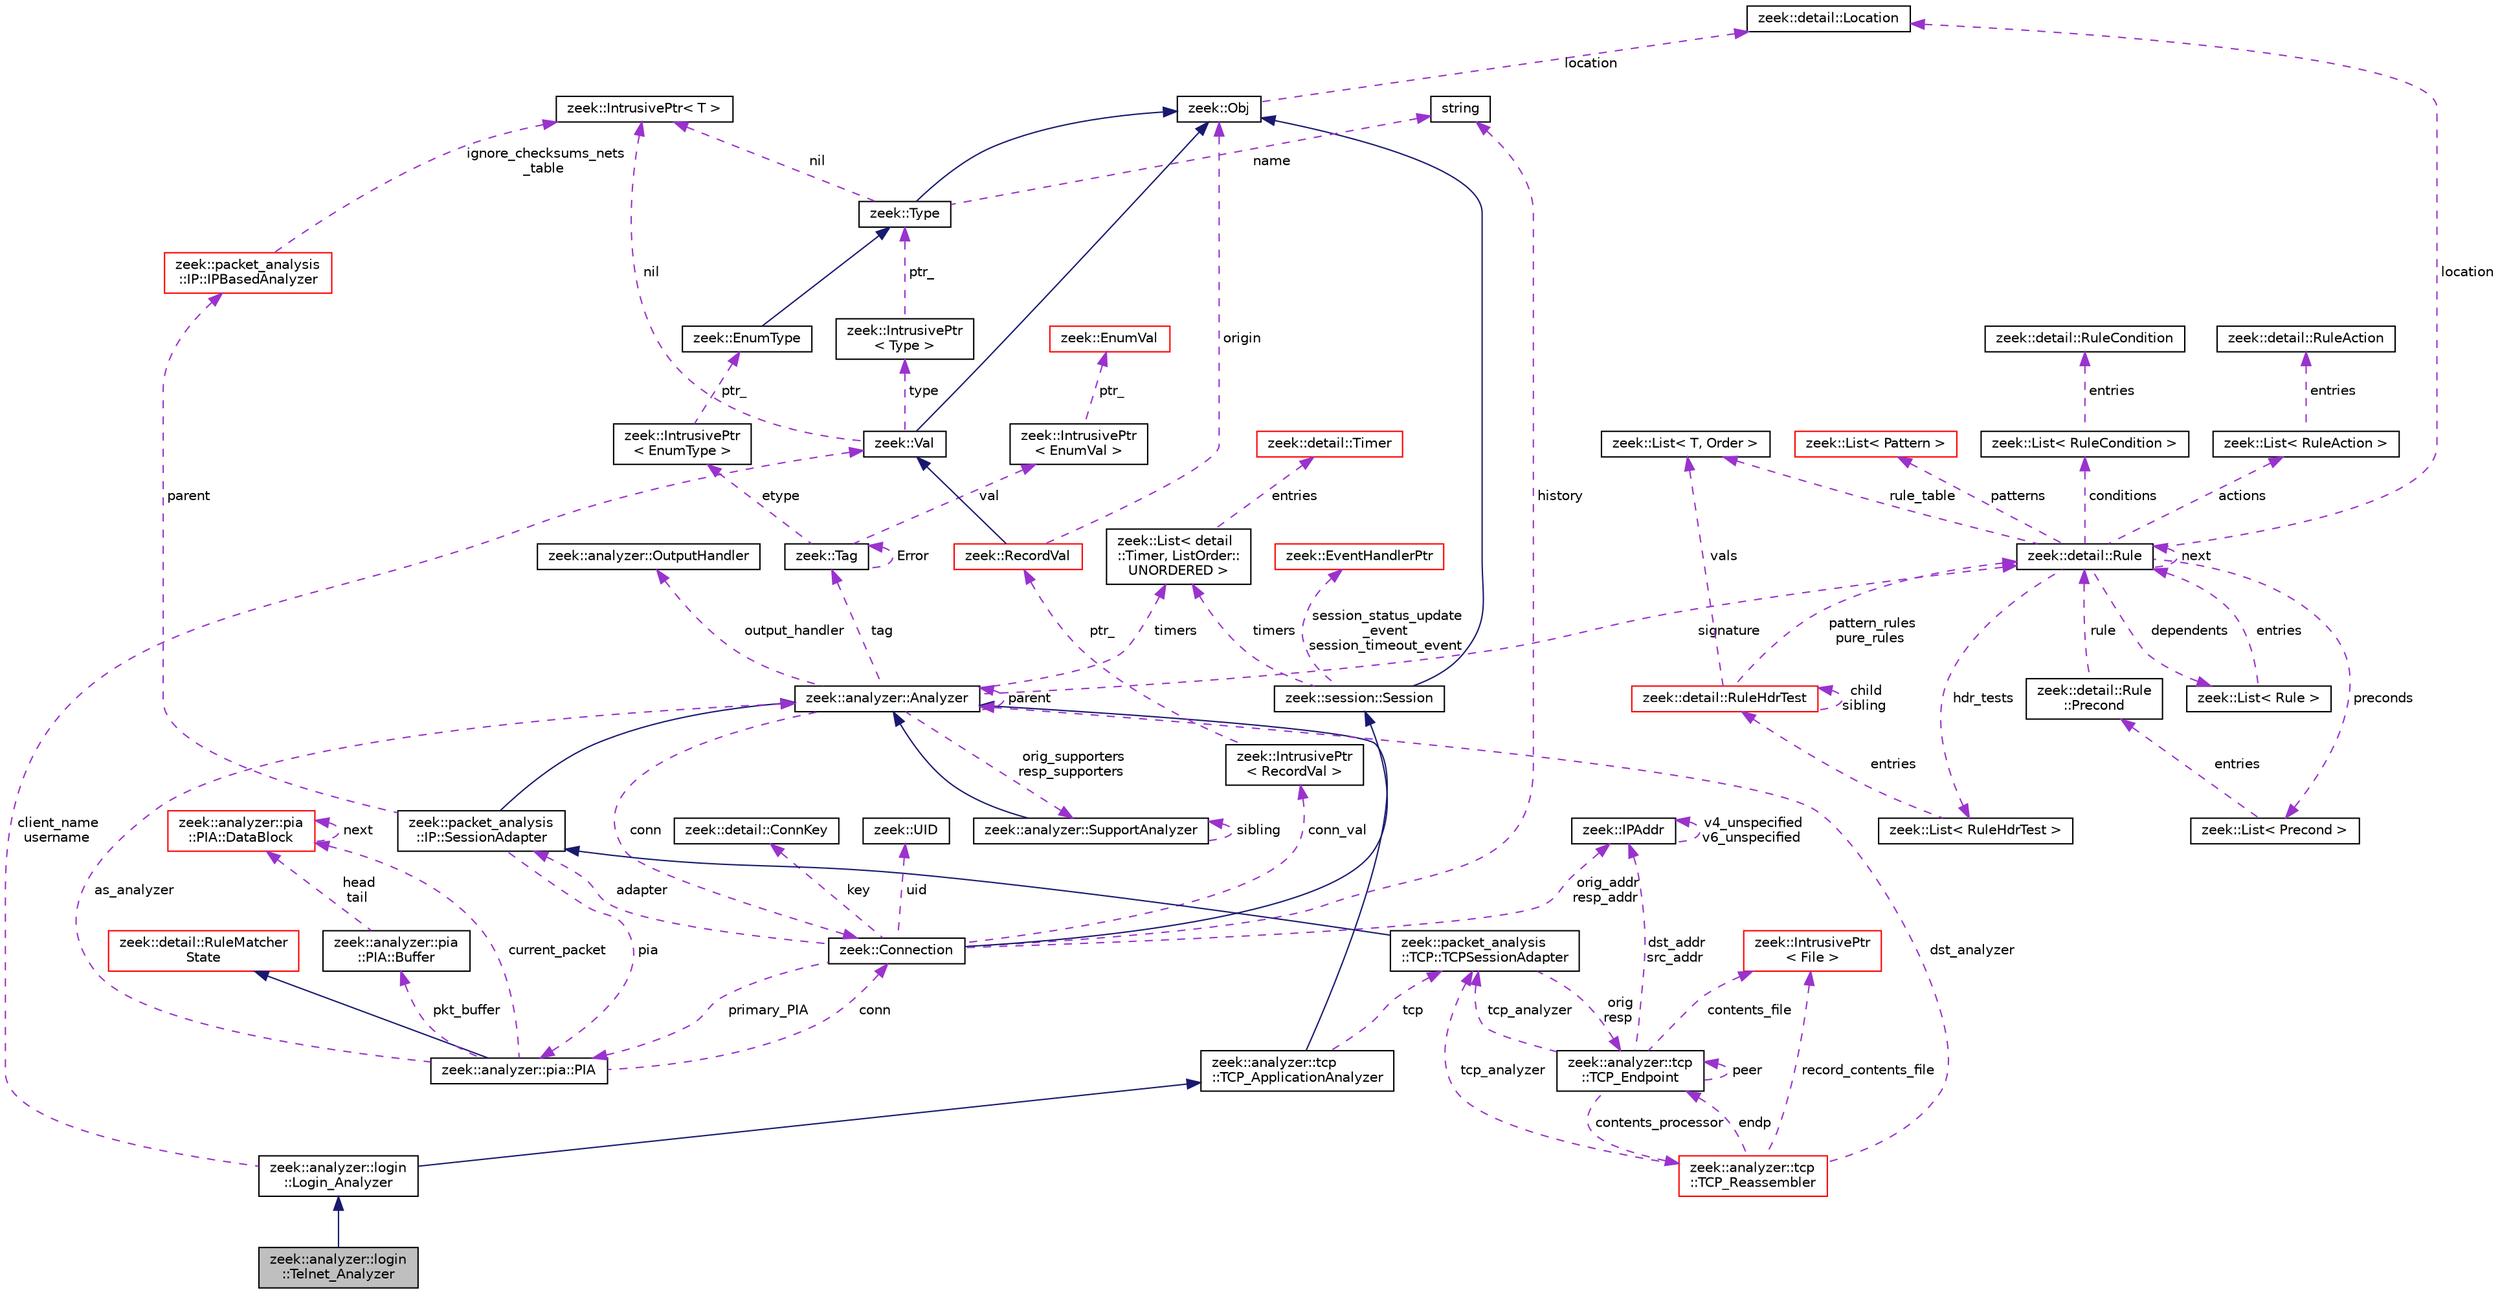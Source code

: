 digraph "zeek::analyzer::login::Telnet_Analyzer"
{
 // LATEX_PDF_SIZE
  edge [fontname="Helvetica",fontsize="10",labelfontname="Helvetica",labelfontsize="10"];
  node [fontname="Helvetica",fontsize="10",shape=record];
  Node1 [label="zeek::analyzer::login\l::Telnet_Analyzer",height=0.2,width=0.4,color="black", fillcolor="grey75", style="filled", fontcolor="black",tooltip=" "];
  Node2 -> Node1 [dir="back",color="midnightblue",fontsize="10",style="solid",fontname="Helvetica"];
  Node2 [label="zeek::analyzer::login\l::Login_Analyzer",height=0.2,width=0.4,color="black", fillcolor="white", style="filled",URL="$d3/d46/classzeek_1_1analyzer_1_1login_1_1Login__Analyzer.html",tooltip=" "];
  Node3 -> Node2 [dir="back",color="midnightblue",fontsize="10",style="solid",fontname="Helvetica"];
  Node3 [label="zeek::analyzer::tcp\l::TCP_ApplicationAnalyzer",height=0.2,width=0.4,color="black", fillcolor="white", style="filled",URL="$df/d72/classzeek_1_1analyzer_1_1tcp_1_1TCP__ApplicationAnalyzer.html",tooltip=" "];
  Node4 -> Node3 [dir="back",color="midnightblue",fontsize="10",style="solid",fontname="Helvetica"];
  Node4 [label="zeek::analyzer::Analyzer",height=0.2,width=0.4,color="black", fillcolor="white", style="filled",URL="$d0/d4f/classzeek_1_1analyzer_1_1Analyzer.html",tooltip=" "];
  Node5 -> Node4 [dir="back",color="darkorchid3",fontsize="10",style="dashed",label=" tag" ,fontname="Helvetica"];
  Node5 [label="zeek::Tag",height=0.2,width=0.4,color="black", fillcolor="white", style="filled",URL="$d3/dd0/classzeek_1_1Tag.html",tooltip=" "];
  Node5 -> Node5 [dir="back",color="darkorchid3",fontsize="10",style="dashed",label=" Error" ,fontname="Helvetica"];
  Node6 -> Node5 [dir="back",color="darkorchid3",fontsize="10",style="dashed",label=" val" ,fontname="Helvetica"];
  Node6 [label="zeek::IntrusivePtr\l\< EnumVal \>",height=0.2,width=0.4,color="black", fillcolor="white", style="filled",URL="$d6/dba/classzeek_1_1IntrusivePtr.html",tooltip=" "];
  Node7 -> Node6 [dir="back",color="darkorchid3",fontsize="10",style="dashed",label=" ptr_" ,fontname="Helvetica"];
  Node7 [label="zeek::EnumVal",height=0.2,width=0.4,color="red", fillcolor="white", style="filled",URL="$dc/da0/classzeek_1_1EnumVal.html",tooltip=" "];
  Node16 -> Node5 [dir="back",color="darkorchid3",fontsize="10",style="dashed",label=" etype" ,fontname="Helvetica"];
  Node16 [label="zeek::IntrusivePtr\l\< EnumType \>",height=0.2,width=0.4,color="black", fillcolor="white", style="filled",URL="$d6/dba/classzeek_1_1IntrusivePtr.html",tooltip=" "];
  Node17 -> Node16 [dir="back",color="darkorchid3",fontsize="10",style="dashed",label=" ptr_" ,fontname="Helvetica"];
  Node17 [label="zeek::EnumType",height=0.2,width=0.4,color="black", fillcolor="white", style="filled",URL="$d4/d24/classzeek_1_1EnumType.html",tooltip=" "];
  Node14 -> Node17 [dir="back",color="midnightblue",fontsize="10",style="solid",fontname="Helvetica"];
  Node14 [label="zeek::Type",height=0.2,width=0.4,color="black", fillcolor="white", style="filled",URL="$d0/d4f/classzeek_1_1Type.html",tooltip=" "];
  Node10 -> Node14 [dir="back",color="midnightblue",fontsize="10",style="solid",fontname="Helvetica"];
  Node10 [label="zeek::Obj",height=0.2,width=0.4,color="black", fillcolor="white", style="filled",URL="$dd/df1/classzeek_1_1Obj.html",tooltip=" "];
  Node11 -> Node10 [dir="back",color="darkorchid3",fontsize="10",style="dashed",label=" location" ,fontname="Helvetica"];
  Node11 [label="zeek::detail::Location",height=0.2,width=0.4,color="black", fillcolor="white", style="filled",URL="$d5/d1d/classzeek_1_1detail_1_1Location.html",tooltip=" "];
  Node12 -> Node14 [dir="back",color="darkorchid3",fontsize="10",style="dashed",label=" nil" ,fontname="Helvetica"];
  Node12 [label="zeek::IntrusivePtr\< T \>",height=0.2,width=0.4,color="black", fillcolor="white", style="filled",URL="$d6/dba/classzeek_1_1IntrusivePtr.html",tooltip=" "];
  Node15 -> Node14 [dir="back",color="darkorchid3",fontsize="10",style="dashed",label=" name" ,fontname="Helvetica"];
  Node15 [label="string",height=0.2,width=0.4,color="black", fillcolor="white", style="filled",tooltip=" "];
  Node18 -> Node4 [dir="back",color="darkorchid3",fontsize="10",style="dashed",label=" conn" ,fontname="Helvetica"];
  Node18 [label="zeek::Connection",height=0.2,width=0.4,color="black", fillcolor="white", style="filled",URL="$d0/d12/classzeek_1_1Connection.html",tooltip=" "];
  Node19 -> Node18 [dir="back",color="midnightblue",fontsize="10",style="solid",fontname="Helvetica"];
  Node19 [label="zeek::session::Session",height=0.2,width=0.4,color="black", fillcolor="white", style="filled",URL="$d0/dce/classzeek_1_1session_1_1Session.html",tooltip=" "];
  Node10 -> Node19 [dir="back",color="midnightblue",fontsize="10",style="solid",fontname="Helvetica"];
  Node20 -> Node19 [dir="back",color="darkorchid3",fontsize="10",style="dashed",label=" timers" ,fontname="Helvetica"];
  Node20 [label="zeek::List\< detail\l::Timer, ListOrder::\lUNORDERED \>",height=0.2,width=0.4,color="black", fillcolor="white", style="filled",URL="$d2/d8d/classzeek_1_1List.html",tooltip=" "];
  Node21 -> Node20 [dir="back",color="darkorchid3",fontsize="10",style="dashed",label=" entries" ,fontname="Helvetica"];
  Node21 [label="zeek::detail::Timer",height=0.2,width=0.4,color="red", fillcolor="white", style="filled",URL="$d1/da2/classzeek_1_1detail_1_1Timer.html",tooltip=" "];
  Node23 -> Node19 [dir="back",color="darkorchid3",fontsize="10",style="dashed",label=" session_status_update\l_event\nsession_timeout_event" ,fontname="Helvetica"];
  Node23 [label="zeek::EventHandlerPtr",height=0.2,width=0.4,color="red", fillcolor="white", style="filled",URL="$d7/dc7/classzeek_1_1EventHandlerPtr.html",tooltip=" "];
  Node35 -> Node18 [dir="back",color="darkorchid3",fontsize="10",style="dashed",label=" orig_addr\nresp_addr" ,fontname="Helvetica"];
  Node35 [label="zeek::IPAddr",height=0.2,width=0.4,color="black", fillcolor="white", style="filled",URL="$df/de6/classzeek_1_1IPAddr.html",tooltip=" "];
  Node35 -> Node35 [dir="back",color="darkorchid3",fontsize="10",style="dashed",label=" v4_unspecified\nv6_unspecified" ,fontname="Helvetica"];
  Node36 -> Node18 [dir="back",color="darkorchid3",fontsize="10",style="dashed",label=" conn_val" ,fontname="Helvetica"];
  Node36 [label="zeek::IntrusivePtr\l\< RecordVal \>",height=0.2,width=0.4,color="black", fillcolor="white", style="filled",URL="$d6/dba/classzeek_1_1IntrusivePtr.html",tooltip=" "];
  Node37 -> Node36 [dir="back",color="darkorchid3",fontsize="10",style="dashed",label=" ptr_" ,fontname="Helvetica"];
  Node37 [label="zeek::RecordVal",height=0.2,width=0.4,color="red", fillcolor="white", style="filled",URL="$d7/d7e/classzeek_1_1RecordVal.html",tooltip=" "];
  Node9 -> Node37 [dir="back",color="midnightblue",fontsize="10",style="solid",fontname="Helvetica"];
  Node9 [label="zeek::Val",height=0.2,width=0.4,color="black", fillcolor="white", style="filled",URL="$de/d49/classzeek_1_1Val.html",tooltip=" "];
  Node10 -> Node9 [dir="back",color="midnightblue",fontsize="10",style="solid",fontname="Helvetica"];
  Node12 -> Node9 [dir="back",color="darkorchid3",fontsize="10",style="dashed",label=" nil" ,fontname="Helvetica"];
  Node13 -> Node9 [dir="back",color="darkorchid3",fontsize="10",style="dashed",label=" type" ,fontname="Helvetica"];
  Node13 [label="zeek::IntrusivePtr\l\< Type \>",height=0.2,width=0.4,color="black", fillcolor="white", style="filled",URL="$d6/dba/classzeek_1_1IntrusivePtr.html",tooltip=" "];
  Node14 -> Node13 [dir="back",color="darkorchid3",fontsize="10",style="dashed",label=" ptr_" ,fontname="Helvetica"];
  Node10 -> Node37 [dir="back",color="darkorchid3",fontsize="10",style="dashed",label=" origin" ,fontname="Helvetica"];
  Node39 -> Node18 [dir="back",color="darkorchid3",fontsize="10",style="dashed",label=" key" ,fontname="Helvetica"];
  Node39 [label="zeek::detail::ConnKey",height=0.2,width=0.4,color="black", fillcolor="white", style="filled",URL="$d6/dfc/classzeek_1_1detail_1_1ConnKey.html",tooltip=" "];
  Node15 -> Node18 [dir="back",color="darkorchid3",fontsize="10",style="dashed",label=" history" ,fontname="Helvetica"];
  Node40 -> Node18 [dir="back",color="darkorchid3",fontsize="10",style="dashed",label=" adapter" ,fontname="Helvetica"];
  Node40 [label="zeek::packet_analysis\l::IP::SessionAdapter",height=0.2,width=0.4,color="black", fillcolor="white", style="filled",URL="$d3/db4/classzeek_1_1packet__analysis_1_1IP_1_1SessionAdapter.html",tooltip=" "];
  Node4 -> Node40 [dir="back",color="midnightblue",fontsize="10",style="solid",fontname="Helvetica"];
  Node41 -> Node40 [dir="back",color="darkorchid3",fontsize="10",style="dashed",label=" parent" ,fontname="Helvetica"];
  Node41 [label="zeek::packet_analysis\l::IP::IPBasedAnalyzer",height=0.2,width=0.4,color="red", fillcolor="white", style="filled",URL="$df/d05/classzeek_1_1packet__analysis_1_1IP_1_1IPBasedAnalyzer.html",tooltip=" "];
  Node12 -> Node41 [dir="back",color="darkorchid3",fontsize="10",style="dashed",label=" ignore_checksums_nets\l_table" ,fontname="Helvetica"];
  Node44 -> Node40 [dir="back",color="darkorchid3",fontsize="10",style="dashed",label=" pia" ,fontname="Helvetica"];
  Node44 [label="zeek::analyzer::pia::PIA",height=0.2,width=0.4,color="black", fillcolor="white", style="filled",URL="$dc/d39/classzeek_1_1analyzer_1_1pia_1_1PIA.html",tooltip=" "];
  Node45 -> Node44 [dir="back",color="midnightblue",fontsize="10",style="solid",fontname="Helvetica"];
  Node45 [label="zeek::detail::RuleMatcher\lState",height=0.2,width=0.4,color="red", fillcolor="white", style="filled",URL="$d2/d5d/classzeek_1_1detail_1_1RuleMatcherState.html",tooltip=" "];
  Node77 -> Node44 [dir="back",color="darkorchid3",fontsize="10",style="dashed",label=" pkt_buffer" ,fontname="Helvetica"];
  Node77 [label="zeek::analyzer::pia\l::PIA::Buffer",height=0.2,width=0.4,color="black", fillcolor="white", style="filled",URL="$dc/d06/structzeek_1_1analyzer_1_1pia_1_1PIA_1_1Buffer.html",tooltip=" "];
  Node78 -> Node77 [dir="back",color="darkorchid3",fontsize="10",style="dashed",label=" head\ntail" ,fontname="Helvetica"];
  Node78 [label="zeek::analyzer::pia\l::PIA::DataBlock",height=0.2,width=0.4,color="red", fillcolor="white", style="filled",URL="$dc/d39/classzeek_1_1analyzer_1_1pia_1_1PIA.html#dd/df9/structzeek_1_1analyzer_1_1pia_1_1PIA_1_1DataBlock",tooltip=" "];
  Node78 -> Node78 [dir="back",color="darkorchid3",fontsize="10",style="dashed",label=" next" ,fontname="Helvetica"];
  Node4 -> Node44 [dir="back",color="darkorchid3",fontsize="10",style="dashed",label=" as_analyzer" ,fontname="Helvetica"];
  Node18 -> Node44 [dir="back",color="darkorchid3",fontsize="10",style="dashed",label=" conn" ,fontname="Helvetica"];
  Node78 -> Node44 [dir="back",color="darkorchid3",fontsize="10",style="dashed",label=" current_packet" ,fontname="Helvetica"];
  Node44 -> Node18 [dir="back",color="darkorchid3",fontsize="10",style="dashed",label=" primary_PIA" ,fontname="Helvetica"];
  Node82 -> Node18 [dir="back",color="darkorchid3",fontsize="10",style="dashed",label=" uid" ,fontname="Helvetica"];
  Node82 [label="zeek::UID",height=0.2,width=0.4,color="black", fillcolor="white", style="filled",URL="$db/dea/classzeek_1_1UID.html",tooltip=" "];
  Node4 -> Node4 [dir="back",color="darkorchid3",fontsize="10",style="dashed",label=" parent" ,fontname="Helvetica"];
  Node64 -> Node4 [dir="back",color="darkorchid3",fontsize="10",style="dashed",label=" signature" ,fontname="Helvetica"];
  Node64 [label="zeek::detail::Rule",height=0.2,width=0.4,color="black", fillcolor="white", style="filled",URL="$d2/d1d/classzeek_1_1detail_1_1Rule.html",tooltip=" "];
  Node58 -> Node64 [dir="back",color="darkorchid3",fontsize="10",style="dashed",label=" hdr_tests" ,fontname="Helvetica"];
  Node58 [label="zeek::List\< RuleHdrTest \>",height=0.2,width=0.4,color="black", fillcolor="white", style="filled",URL="$d2/d8d/classzeek_1_1List.html",tooltip=" "];
  Node59 -> Node58 [dir="back",color="darkorchid3",fontsize="10",style="dashed",label=" entries" ,fontname="Helvetica"];
  Node59 [label="zeek::detail::RuleHdrTest",height=0.2,width=0.4,color="red", fillcolor="white", style="filled",URL="$d4/d72/classzeek_1_1detail_1_1RuleHdrTest.html",tooltip=" "];
  Node32 -> Node59 [dir="back",color="darkorchid3",fontsize="10",style="dashed",label=" vals" ,fontname="Helvetica"];
  Node32 [label="zeek::List\< T, Order \>",height=0.2,width=0.4,color="black", fillcolor="white", style="filled",URL="$d2/d8d/classzeek_1_1List.html",tooltip=" "];
  Node64 -> Node59 [dir="back",color="darkorchid3",fontsize="10",style="dashed",label=" pattern_rules\npure_rules" ,fontname="Helvetica"];
  Node59 -> Node59 [dir="back",color="darkorchid3",fontsize="10",style="dashed",label=" child\nsibling" ,fontname="Helvetica"];
  Node65 -> Node64 [dir="back",color="darkorchid3",fontsize="10",style="dashed",label=" conditions" ,fontname="Helvetica"];
  Node65 [label="zeek::List\< RuleCondition \>",height=0.2,width=0.4,color="black", fillcolor="white", style="filled",URL="$d2/d8d/classzeek_1_1List.html",tooltip=" "];
  Node66 -> Node65 [dir="back",color="darkorchid3",fontsize="10",style="dashed",label=" entries" ,fontname="Helvetica"];
  Node66 [label="zeek::detail::RuleCondition",height=0.2,width=0.4,color="black", fillcolor="white", style="filled",URL="$d1/df4/classzeek_1_1detail_1_1RuleCondition.html",tooltip=" "];
  Node67 -> Node64 [dir="back",color="darkorchid3",fontsize="10",style="dashed",label=" actions" ,fontname="Helvetica"];
  Node67 [label="zeek::List\< RuleAction \>",height=0.2,width=0.4,color="black", fillcolor="white", style="filled",URL="$d2/d8d/classzeek_1_1List.html",tooltip=" "];
  Node68 -> Node67 [dir="back",color="darkorchid3",fontsize="10",style="dashed",label=" entries" ,fontname="Helvetica"];
  Node68 [label="zeek::detail::RuleAction",height=0.2,width=0.4,color="black", fillcolor="white", style="filled",URL="$d9/dec/classzeek_1_1detail_1_1RuleAction.html",tooltip=" "];
  Node69 -> Node64 [dir="back",color="darkorchid3",fontsize="10",style="dashed",label=" preconds" ,fontname="Helvetica"];
  Node69 [label="zeek::List\< Precond \>",height=0.2,width=0.4,color="black", fillcolor="white", style="filled",URL="$d2/d8d/classzeek_1_1List.html",tooltip=" "];
  Node70 -> Node69 [dir="back",color="darkorchid3",fontsize="10",style="dashed",label=" entries" ,fontname="Helvetica"];
  Node70 [label="zeek::detail::Rule\l::Precond",height=0.2,width=0.4,color="black", fillcolor="white", style="filled",URL="$d2/d1d/classzeek_1_1detail_1_1Rule.html#d3/d77/structzeek_1_1detail_1_1Rule_1_1Precond",tooltip=" "];
  Node64 -> Node70 [dir="back",color="darkorchid3",fontsize="10",style="dashed",label=" rule" ,fontname="Helvetica"];
  Node71 -> Node64 [dir="back",color="darkorchid3",fontsize="10",style="dashed",label=" dependents" ,fontname="Helvetica"];
  Node71 [label="zeek::List\< Rule \>",height=0.2,width=0.4,color="black", fillcolor="white", style="filled",URL="$d2/d8d/classzeek_1_1List.html",tooltip=" "];
  Node64 -> Node71 [dir="back",color="darkorchid3",fontsize="10",style="dashed",label=" entries" ,fontname="Helvetica"];
  Node72 -> Node64 [dir="back",color="darkorchid3",fontsize="10",style="dashed",label=" patterns" ,fontname="Helvetica"];
  Node72 [label="zeek::List\< Pattern \>",height=0.2,width=0.4,color="red", fillcolor="white", style="filled",URL="$d2/d8d/classzeek_1_1List.html",tooltip=" "];
  Node64 -> Node64 [dir="back",color="darkorchid3",fontsize="10",style="dashed",label=" next" ,fontname="Helvetica"];
  Node11 -> Node64 [dir="back",color="darkorchid3",fontsize="10",style="dashed",label=" location" ,fontname="Helvetica"];
  Node32 -> Node64 [dir="back",color="darkorchid3",fontsize="10",style="dashed",label=" rule_table" ,fontname="Helvetica"];
  Node83 -> Node4 [dir="back",color="darkorchid3",fontsize="10",style="dashed",label=" output_handler" ,fontname="Helvetica"];
  Node83 [label="zeek::analyzer::OutputHandler",height=0.2,width=0.4,color="black", fillcolor="white", style="filled",URL="$db/d31/classzeek_1_1analyzer_1_1OutputHandler.html",tooltip=" "];
  Node84 -> Node4 [dir="back",color="darkorchid3",fontsize="10",style="dashed",label=" orig_supporters\nresp_supporters" ,fontname="Helvetica"];
  Node84 [label="zeek::analyzer::SupportAnalyzer",height=0.2,width=0.4,color="black", fillcolor="white", style="filled",URL="$d6/d22/classzeek_1_1analyzer_1_1SupportAnalyzer.html",tooltip=" "];
  Node4 -> Node84 [dir="back",color="midnightblue",fontsize="10",style="solid",fontname="Helvetica"];
  Node84 -> Node84 [dir="back",color="darkorchid3",fontsize="10",style="dashed",label=" sibling" ,fontname="Helvetica"];
  Node20 -> Node4 [dir="back",color="darkorchid3",fontsize="10",style="dashed",label=" timers" ,fontname="Helvetica"];
  Node85 -> Node3 [dir="back",color="darkorchid3",fontsize="10",style="dashed",label=" tcp" ,fontname="Helvetica"];
  Node85 [label="zeek::packet_analysis\l::TCP::TCPSessionAdapter",height=0.2,width=0.4,color="black", fillcolor="white", style="filled",URL="$d3/d6a/classzeek_1_1packet__analysis_1_1TCP_1_1TCPSessionAdapter.html",tooltip=" "];
  Node40 -> Node85 [dir="back",color="midnightblue",fontsize="10",style="solid",fontname="Helvetica"];
  Node86 -> Node85 [dir="back",color="darkorchid3",fontsize="10",style="dashed",label=" orig\nresp" ,fontname="Helvetica"];
  Node86 [label="zeek::analyzer::tcp\l::TCP_Endpoint",height=0.2,width=0.4,color="black", fillcolor="white", style="filled",URL="$de/d6c/classzeek_1_1analyzer_1_1tcp_1_1TCP__Endpoint.html",tooltip=" "];
  Node86 -> Node86 [dir="back",color="darkorchid3",fontsize="10",style="dashed",label=" peer" ,fontname="Helvetica"];
  Node87 -> Node86 [dir="back",color="darkorchid3",fontsize="10",style="dashed",label=" contents_processor" ,fontname="Helvetica"];
  Node87 [label="zeek::analyzer::tcp\l::TCP_Reassembler",height=0.2,width=0.4,color="red", fillcolor="white", style="filled",URL="$d8/db8/classzeek_1_1analyzer_1_1tcp_1_1TCP__Reassembler.html",tooltip=" "];
  Node86 -> Node87 [dir="back",color="darkorchid3",fontsize="10",style="dashed",label=" endp" ,fontname="Helvetica"];
  Node92 -> Node87 [dir="back",color="darkorchid3",fontsize="10",style="dashed",label=" record_contents_file" ,fontname="Helvetica"];
  Node92 [label="zeek::IntrusivePtr\l\< File \>",height=0.2,width=0.4,color="red", fillcolor="white", style="filled",URL="$d6/dba/classzeek_1_1IntrusivePtr.html",tooltip=" "];
  Node4 -> Node87 [dir="back",color="darkorchid3",fontsize="10",style="dashed",label=" dst_analyzer" ,fontname="Helvetica"];
  Node85 -> Node87 [dir="back",color="darkorchid3",fontsize="10",style="dashed",label=" tcp_analyzer" ,fontname="Helvetica"];
  Node85 -> Node86 [dir="back",color="darkorchid3",fontsize="10",style="dashed",label=" tcp_analyzer" ,fontname="Helvetica"];
  Node92 -> Node86 [dir="back",color="darkorchid3",fontsize="10",style="dashed",label=" contents_file" ,fontname="Helvetica"];
  Node35 -> Node86 [dir="back",color="darkorchid3",fontsize="10",style="dashed",label=" dst_addr\nsrc_addr" ,fontname="Helvetica"];
  Node9 -> Node2 [dir="back",color="darkorchid3",fontsize="10",style="dashed",label=" client_name\nusername" ,fontname="Helvetica"];
}

